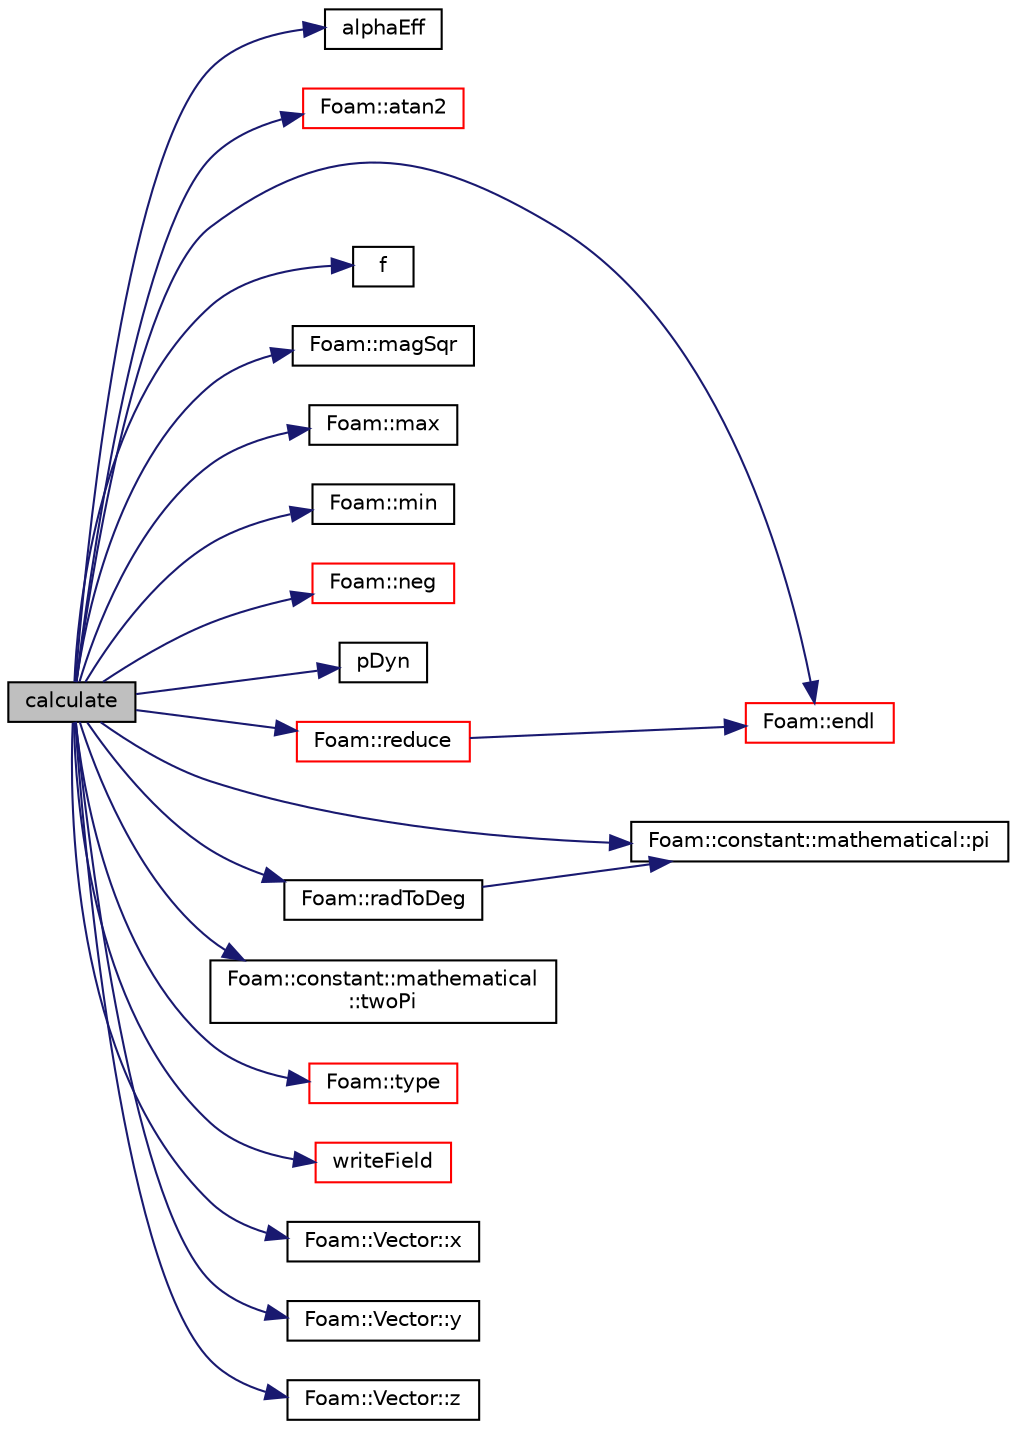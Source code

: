 digraph "calculate"
{
  bgcolor="transparent";
  edge [fontname="Helvetica",fontsize="10",labelfontname="Helvetica",labelfontsize="10"];
  node [fontname="Helvetica",fontsize="10",shape=record];
  rankdir="LR";
  Node1 [label="calculate",height=0.2,width=0.4,color="black", fillcolor="grey75", style="filled", fontcolor="black"];
  Node1 -> Node2 [color="midnightblue",fontsize="10",style="solid",fontname="Helvetica"];
  Node2 [label="alphaEff",height=0.2,width=0.4,color="black",URL="$a03315.html#a603f2c2d151fcc6207de76c4a474a83d"];
  Node1 -> Node3 [color="midnightblue",fontsize="10",style="solid",fontname="Helvetica"];
  Node3 [label="Foam::atan2",height=0.2,width=0.4,color="red",URL="$a10887.html#a7c3244436f5bb68e49184c00b86ccc8d"];
  Node1 -> Node4 [color="midnightblue",fontsize="10",style="solid",fontname="Helvetica"];
  Node4 [label="Foam::endl",height=0.2,width=0.4,color="red",URL="$a10887.html#a2db8fe02a0d3909e9351bb4275b23ce4",tooltip="Add newline and flush stream. "];
  Node1 -> Node5 [color="midnightblue",fontsize="10",style="solid",fontname="Helvetica"];
  Node5 [label="f",height=0.2,width=0.4,color="black",URL="$a04064.html#a888be93833ac7a23170555c69c690288"];
  Node1 -> Node6 [color="midnightblue",fontsize="10",style="solid",fontname="Helvetica"];
  Node6 [label="Foam::magSqr",height=0.2,width=0.4,color="black",URL="$a10887.html#ae6fff2c6981e6d9618aa5038e69def6e"];
  Node1 -> Node7 [color="midnightblue",fontsize="10",style="solid",fontname="Helvetica"];
  Node7 [label="Foam::max",height=0.2,width=0.4,color="black",URL="$a10887.html#ac993e906cf2774ae77e666bc24e81733"];
  Node1 -> Node8 [color="midnightblue",fontsize="10",style="solid",fontname="Helvetica"];
  Node8 [label="Foam::min",height=0.2,width=0.4,color="black",URL="$a10887.html#a253e112ad2d56d96230ff39ea7f442dc"];
  Node1 -> Node9 [color="midnightblue",fontsize="10",style="solid",fontname="Helvetica"];
  Node9 [label="Foam::neg",height=0.2,width=0.4,color="red",URL="$a10887.html#aad5b44612e484eb87fcea79a3d19ee04"];
  Node1 -> Node10 [color="midnightblue",fontsize="10",style="solid",fontname="Helvetica"];
  Node10 [label="pDyn",height=0.2,width=0.4,color="black",URL="$a04615.html#a094b91df906758a744c582dbd8c67a03"];
  Node1 -> Node11 [color="midnightblue",fontsize="10",style="solid",fontname="Helvetica"];
  Node11 [label="Foam::constant::mathematical::pi",height=0.2,width=0.4,color="black",URL="$a10898.html#a731b8788a4c01586c35266c7ca4fed04"];
  Node1 -> Node12 [color="midnightblue",fontsize="10",style="solid",fontname="Helvetica"];
  Node12 [label="Foam::radToDeg",height=0.2,width=0.4,color="black",URL="$a10887.html#a43e249466ea923a1a1243c5f91fbd2d7",tooltip="Conversion from radians to degrees. "];
  Node12 -> Node11 [color="midnightblue",fontsize="10",style="solid",fontname="Helvetica"];
  Node1 -> Node13 [color="midnightblue",fontsize="10",style="solid",fontname="Helvetica"];
  Node13 [label="Foam::reduce",height=0.2,width=0.4,color="red",URL="$a10887.html#a7ffd6af4acc2eb9ba72ee296b5ecda23"];
  Node13 -> Node4 [color="midnightblue",fontsize="10",style="solid",fontname="Helvetica"];
  Node1 -> Node14 [color="midnightblue",fontsize="10",style="solid",fontname="Helvetica"];
  Node14 [label="Foam::constant::mathematical\l::twoPi",height=0.2,width=0.4,color="black",URL="$a10898.html#a7574b446d33e802339e1708574670c00"];
  Node1 -> Node15 [color="midnightblue",fontsize="10",style="solid",fontname="Helvetica"];
  Node15 [label="Foam::type",height=0.2,width=0.4,color="red",URL="$a10887.html#aec48583af672626378f501eb9fc32cd1",tooltip="Return the file type: DIRECTORY or FILE. "];
  Node1 -> Node16 [color="midnightblue",fontsize="10",style="solid",fontname="Helvetica"];
  Node16 [label="writeField",height=0.2,width=0.4,color="red",URL="$a02282.html#a84fe53e8f21ed45577031d1155a805a5",tooltip="Helper function to write rotor values. "];
  Node1 -> Node17 [color="midnightblue",fontsize="10",style="solid",fontname="Helvetica"];
  Node17 [label="Foam::Vector::x",height=0.2,width=0.4,color="black",URL="$a02898.html#aeb7dc4a97968c543f58f9c7082e55757"];
  Node1 -> Node18 [color="midnightblue",fontsize="10",style="solid",fontname="Helvetica"];
  Node18 [label="Foam::Vector::y",height=0.2,width=0.4,color="black",URL="$a02898.html#a77c00b469d89c23bd35d2eb236140f70"];
  Node1 -> Node19 [color="midnightblue",fontsize="10",style="solid",fontname="Helvetica"];
  Node19 [label="Foam::Vector::z",height=0.2,width=0.4,color="black",URL="$a02898.html#ac72a74f7dde9500927f63515c3f0a2f3"];
}

